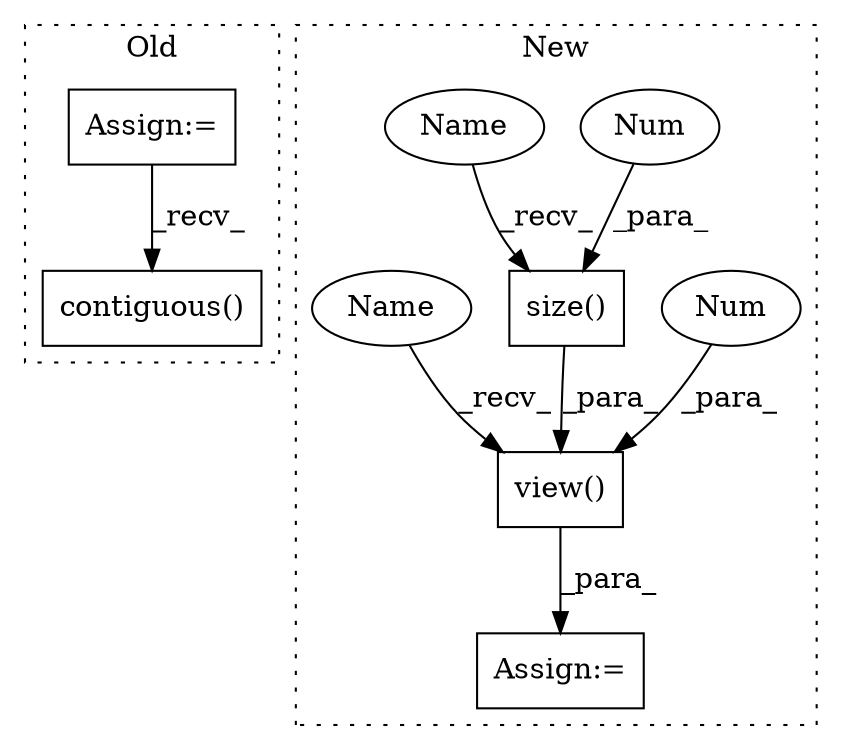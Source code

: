 digraph G {
subgraph cluster0 {
1 [label="contiguous()" a="75" s="2781" l="32" shape="box"];
5 [label="Assign:=" a="68" s="2462" l="3" shape="box"];
label = "Old";
style="dotted";
}
subgraph cluster1 {
2 [label="view()" a="75" s="4108,4153" l="18,1" shape="box"];
3 [label="Num" a="76" s="4129" l="2" shape="ellipse"];
4 [label="Assign:=" a="68" s="4105" l="3" shape="box"];
6 [label="size()" a="75" s="4133,4152" l="18,1" shape="box"];
7 [label="Num" a="76" s="4151" l="1" shape="ellipse"];
8 [label="Name" a="87" s="4133" l="12" shape="ellipse"];
9 [label="Name" a="87" s="4108" l="12" shape="ellipse"];
label = "New";
style="dotted";
}
2 -> 4 [label="_para_"];
3 -> 2 [label="_para_"];
5 -> 1 [label="_recv_"];
6 -> 2 [label="_para_"];
7 -> 6 [label="_para_"];
8 -> 6 [label="_recv_"];
9 -> 2 [label="_recv_"];
}